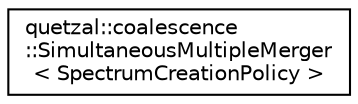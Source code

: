 digraph "Graphical Class Hierarchy"
{
 // LATEX_PDF_SIZE
  edge [fontname="Helvetica",fontsize="10",labelfontname="Helvetica",labelfontsize="10"];
  node [fontname="Helvetica",fontsize="10",shape=record];
  rankdir="LR";
  Node0 [label="quetzal::coalescence\l::SimultaneousMultipleMerger\l\< SpectrumCreationPolicy \>",height=0.2,width=0.4,color="black", fillcolor="white", style="filled",URL="$structquetzal_1_1coalescence_1_1_simultaneous_multiple_merger.html",tooltip="Discrete generation simultaneous multiple merger."];
}
